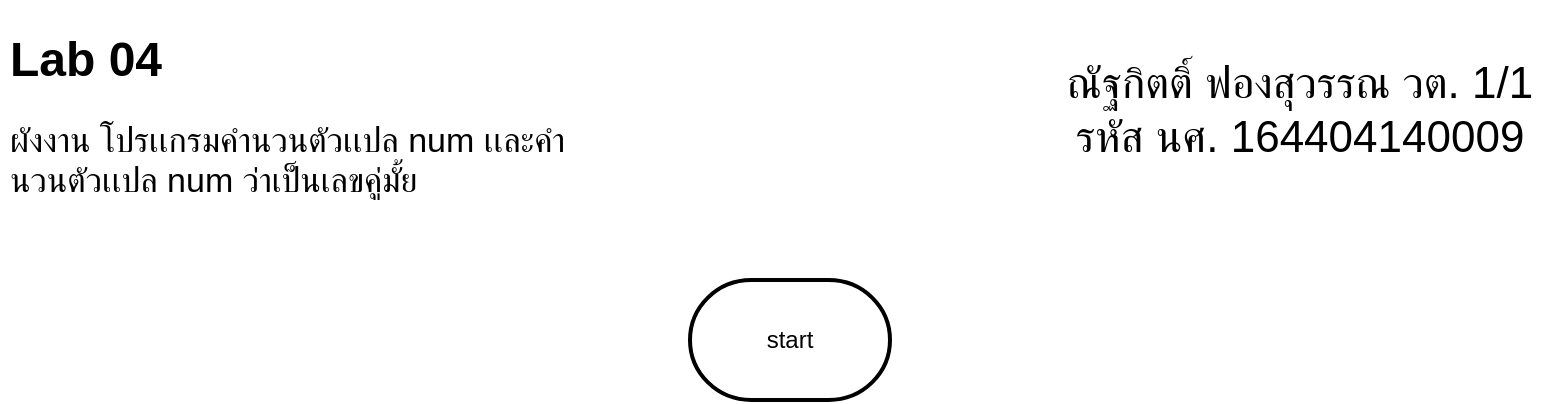 <mxfile version="14.9.4" type="github">
  <diagram id="WaHO4_NUFZp0WS9eEj5w" name="Page-1">
    <mxGraphModel dx="1422" dy="754" grid="1" gridSize="10" guides="1" tooltips="1" connect="1" arrows="1" fold="1" page="1" pageScale="1" pageWidth="850" pageHeight="1100" math="0" shadow="0">
      <root>
        <mxCell id="0" />
        <mxCell id="1" parent="0" />
        <mxCell id="TePuwmaeyrwEmCuJ-g1_-1" value="&lt;font style=&quot;font-size: 22px&quot;&gt;ณัฐกิตติ์ ฟองสุวรรณ วต. 1/1&lt;br&gt;รหัส นศ. 164404140009&lt;br&gt;&lt;/font&gt;" style="text;html=1;strokeColor=none;fillColor=none;align=center;verticalAlign=middle;whiteSpace=wrap;rounded=0;" vertex="1" parent="1">
          <mxGeometry x="550" y="65" width="260" height="20" as="geometry" />
        </mxCell>
        <mxCell id="TePuwmaeyrwEmCuJ-g1_-2" value="&lt;h1&gt;Lab 04&lt;/h1&gt;&lt;p&gt;&lt;font style=&quot;font-size: 17px&quot;&gt;ผังงาน โปรเเกรมคำนวนตัวเเปล num เเละคำนวนตัวเเปล num ว่าเป็นเลขคู่มั้ย&lt;br&gt;&lt;/font&gt;&lt;/p&gt;" style="text;html=1;strokeColor=none;fillColor=none;spacing=5;spacingTop=-20;whiteSpace=wrap;overflow=hidden;rounded=0;" vertex="1" parent="1">
          <mxGeometry x="30" y="30" width="290" height="90" as="geometry" />
        </mxCell>
        <mxCell id="TePuwmaeyrwEmCuJ-g1_-3" value="start" style="strokeWidth=2;html=1;shape=mxgraph.flowchart.terminator;whiteSpace=wrap;" vertex="1" parent="1">
          <mxGeometry x="375" y="160" width="100" height="60" as="geometry" />
        </mxCell>
      </root>
    </mxGraphModel>
  </diagram>
</mxfile>
